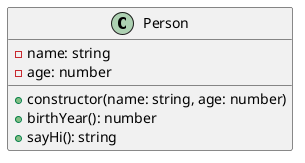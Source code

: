 @startuml
class Person {
    - name: string
    - age: number

    + constructor(name: string, age: number)
    + birthYear(): number
    + sayHi(): string
}
@enduml